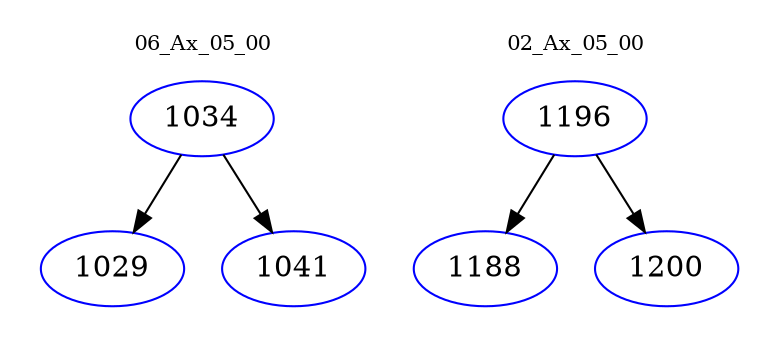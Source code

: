 digraph{
subgraph cluster_0 {
color = white
label = "06_Ax_05_00";
fontsize=10;
T0_1034 [label="1034", color="blue"]
T0_1034 -> T0_1029 [color="black"]
T0_1029 [label="1029", color="blue"]
T0_1034 -> T0_1041 [color="black"]
T0_1041 [label="1041", color="blue"]
}
subgraph cluster_1 {
color = white
label = "02_Ax_05_00";
fontsize=10;
T1_1196 [label="1196", color="blue"]
T1_1196 -> T1_1188 [color="black"]
T1_1188 [label="1188", color="blue"]
T1_1196 -> T1_1200 [color="black"]
T1_1200 [label="1200", color="blue"]
}
}
